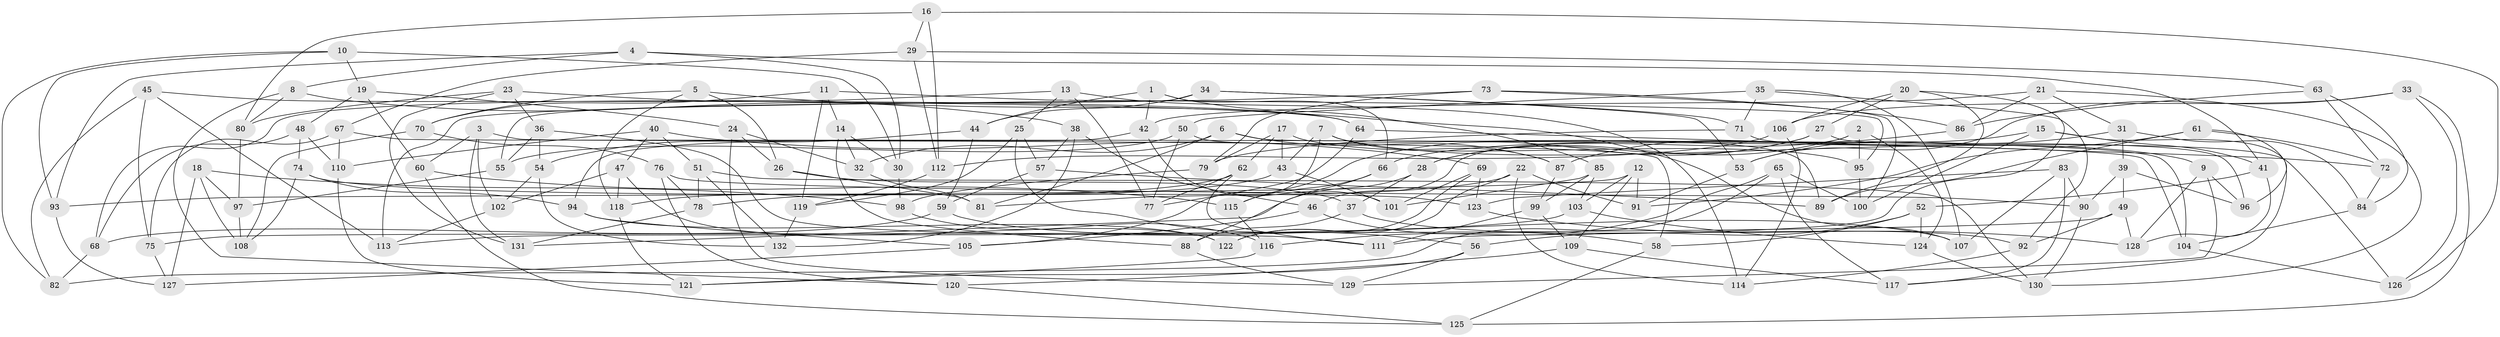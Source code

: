 // coarse degree distribution, {6: 0.41509433962264153, 4: 0.11320754716981132, 8: 0.16981132075471697, 5: 0.09433962264150944, 3: 0.03773584905660377, 7: 0.1320754716981132, 9: 0.03773584905660377}
// Generated by graph-tools (version 1.1) at 2025/38/03/04/25 23:38:10]
// undirected, 132 vertices, 264 edges
graph export_dot {
  node [color=gray90,style=filled];
  1;
  2;
  3;
  4;
  5;
  6;
  7;
  8;
  9;
  10;
  11;
  12;
  13;
  14;
  15;
  16;
  17;
  18;
  19;
  20;
  21;
  22;
  23;
  24;
  25;
  26;
  27;
  28;
  29;
  30;
  31;
  32;
  33;
  34;
  35;
  36;
  37;
  38;
  39;
  40;
  41;
  42;
  43;
  44;
  45;
  46;
  47;
  48;
  49;
  50;
  51;
  52;
  53;
  54;
  55;
  56;
  57;
  58;
  59;
  60;
  61;
  62;
  63;
  64;
  65;
  66;
  67;
  68;
  69;
  70;
  71;
  72;
  73;
  74;
  75;
  76;
  77;
  78;
  79;
  80;
  81;
  82;
  83;
  84;
  85;
  86;
  87;
  88;
  89;
  90;
  91;
  92;
  93;
  94;
  95;
  96;
  97;
  98;
  99;
  100;
  101;
  102;
  103;
  104;
  105;
  106;
  107;
  108;
  109;
  110;
  111;
  112;
  113;
  114;
  115;
  116;
  117;
  118;
  119;
  120;
  121;
  122;
  123;
  124;
  125;
  126;
  127;
  128;
  129;
  130;
  131;
  132;
  1 -- 42;
  1 -- 85;
  1 -- 44;
  1 -- 66;
  2 -- 28;
  2 -- 46;
  2 -- 95;
  2 -- 124;
  3 -- 102;
  3 -- 60;
  3 -- 131;
  3 -- 58;
  4 -- 41;
  4 -- 8;
  4 -- 30;
  4 -- 93;
  5 -- 118;
  5 -- 26;
  5 -- 107;
  5 -- 70;
  6 -- 32;
  6 -- 104;
  6 -- 87;
  6 -- 81;
  7 -- 9;
  7 -- 105;
  7 -- 43;
  7 -- 87;
  8 -- 38;
  8 -- 80;
  8 -- 120;
  9 -- 128;
  9 -- 96;
  9 -- 129;
  10 -- 30;
  10 -- 82;
  10 -- 19;
  10 -- 93;
  11 -- 119;
  11 -- 95;
  11 -- 14;
  11 -- 70;
  12 -- 93;
  12 -- 103;
  12 -- 109;
  12 -- 91;
  13 -- 77;
  13 -- 25;
  13 -- 68;
  13 -- 114;
  14 -- 30;
  14 -- 88;
  14 -- 32;
  15 -- 66;
  15 -- 117;
  15 -- 41;
  15 -- 100;
  16 -- 29;
  16 -- 80;
  16 -- 112;
  16 -- 126;
  17 -- 79;
  17 -- 43;
  17 -- 95;
  17 -- 62;
  18 -- 127;
  18 -- 108;
  18 -- 97;
  18 -- 98;
  19 -- 48;
  19 -- 60;
  19 -- 24;
  20 -- 106;
  20 -- 27;
  20 -- 89;
  20 -- 111;
  21 -- 130;
  21 -- 42;
  21 -- 31;
  21 -- 86;
  22 -- 81;
  22 -- 122;
  22 -- 91;
  22 -- 114;
  23 -- 64;
  23 -- 36;
  23 -- 131;
  23 -- 80;
  24 -- 26;
  24 -- 129;
  24 -- 32;
  25 -- 119;
  25 -- 57;
  25 -- 56;
  26 -- 37;
  26 -- 81;
  27 -- 28;
  27 -- 115;
  27 -- 96;
  28 -- 131;
  28 -- 37;
  29 -- 63;
  29 -- 67;
  29 -- 112;
  30 -- 98;
  31 -- 39;
  31 -- 84;
  31 -- 53;
  32 -- 81;
  33 -- 126;
  33 -- 106;
  33 -- 53;
  33 -- 125;
  34 -- 53;
  34 -- 71;
  34 -- 44;
  34 -- 55;
  35 -- 92;
  35 -- 107;
  35 -- 71;
  35 -- 50;
  36 -- 55;
  36 -- 111;
  36 -- 54;
  37 -- 92;
  37 -- 88;
  38 -- 57;
  38 -- 46;
  38 -- 132;
  39 -- 49;
  39 -- 90;
  39 -- 96;
  40 -- 69;
  40 -- 51;
  40 -- 47;
  40 -- 110;
  41 -- 52;
  41 -- 128;
  42 -- 101;
  42 -- 94;
  43 -- 101;
  43 -- 78;
  44 -- 54;
  44 -- 59;
  45 -- 113;
  45 -- 75;
  45 -- 64;
  45 -- 82;
  46 -- 105;
  46 -- 58;
  47 -- 102;
  47 -- 122;
  47 -- 118;
  48 -- 110;
  48 -- 68;
  48 -- 74;
  49 -- 128;
  49 -- 92;
  49 -- 75;
  50 -- 77;
  50 -- 89;
  50 -- 55;
  51 -- 132;
  51 -- 130;
  51 -- 78;
  52 -- 56;
  52 -- 124;
  52 -- 58;
  53 -- 91;
  54 -- 102;
  54 -- 132;
  55 -- 97;
  56 -- 121;
  56 -- 129;
  57 -- 89;
  57 -- 59;
  58 -- 125;
  59 -- 107;
  59 -- 68;
  60 -- 125;
  60 -- 115;
  61 -- 72;
  61 -- 91;
  61 -- 89;
  61 -- 96;
  62 -- 118;
  62 -- 77;
  62 -- 111;
  63 -- 86;
  63 -- 72;
  63 -- 84;
  64 -- 72;
  64 -- 77;
  65 -- 100;
  65 -- 82;
  65 -- 116;
  65 -- 117;
  66 -- 88;
  66 -- 115;
  67 -- 75;
  67 -- 104;
  67 -- 110;
  68 -- 82;
  69 -- 123;
  69 -- 101;
  69 -- 122;
  70 -- 108;
  70 -- 76;
  71 -- 126;
  71 -- 79;
  72 -- 84;
  73 -- 100;
  73 -- 79;
  73 -- 86;
  73 -- 113;
  74 -- 94;
  74 -- 108;
  74 -- 123;
  75 -- 127;
  76 -- 78;
  76 -- 120;
  76 -- 90;
  78 -- 131;
  79 -- 98;
  80 -- 97;
  83 -- 107;
  83 -- 90;
  83 -- 117;
  83 -- 123;
  84 -- 104;
  85 -- 103;
  85 -- 99;
  85 -- 101;
  86 -- 87;
  87 -- 99;
  88 -- 129;
  90 -- 130;
  92 -- 114;
  93 -- 127;
  94 -- 122;
  94 -- 105;
  95 -- 100;
  97 -- 108;
  98 -- 116;
  99 -- 109;
  99 -- 111;
  102 -- 113;
  103 -- 113;
  103 -- 124;
  104 -- 126;
  105 -- 127;
  106 -- 114;
  106 -- 112;
  109 -- 117;
  109 -- 120;
  110 -- 121;
  112 -- 119;
  115 -- 116;
  116 -- 121;
  118 -- 121;
  119 -- 132;
  120 -- 125;
  123 -- 128;
  124 -- 130;
}
